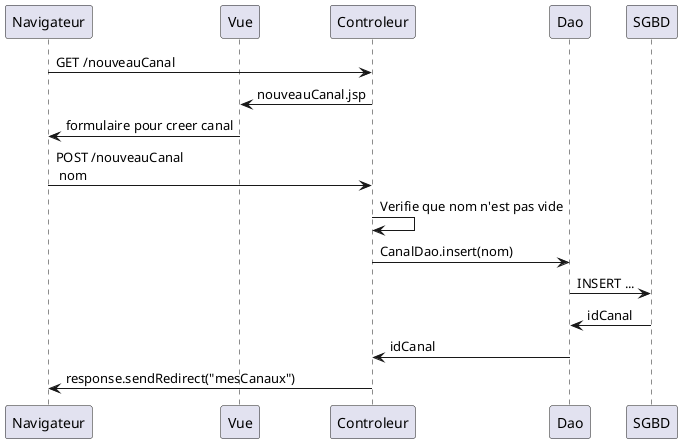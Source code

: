 @startuml
' par défaut, les couches sont disposées dans l'ordre d'apparition
' nous utilison participant pour préciser qu'après Navigateur il y a Vue et non Controleur
participant Navigateur
participant Vue

Navigateur -> Controleur: GET /nouveauCanal
Controleur -> Vue: nouveauCanal.jsp
Vue -> Navigateur: formulaire pour creer canal
Navigateur -> Controleur: POST /nouveauCanal\n nom
Controleur -> Controleur: Verifie que nom n'est pas vide
Controleur -> Dao: CanalDao.insert(nom)
Dao -> SGBD: INSERT ...
SGBD -> Dao: idCanal
Dao -> Controleur: idCanal
Controleur -> Navigateur: response.sendRedirect("mesCanaux")
@enduml

/' (commentaire sur plusieurs lignes, comme en Java, avec ' qui remplace *)
1ere étape
Créer le contrôleur et une vue minimale, et tester
Pour cela, créer une servlet MesCanauxServlet dans fr.siomassy2021.controller, avec
le chemin (utl) /mescanaux.
=> commit

2e étape
Mettre des canaux en dur dans le contrôleur,
et les afficher dans la JSP.
=> commit

3e étape
Appel de la Dao, qui construit la liste en dur
Le memberId est aussi mis en dur à 1
=> commit
'/